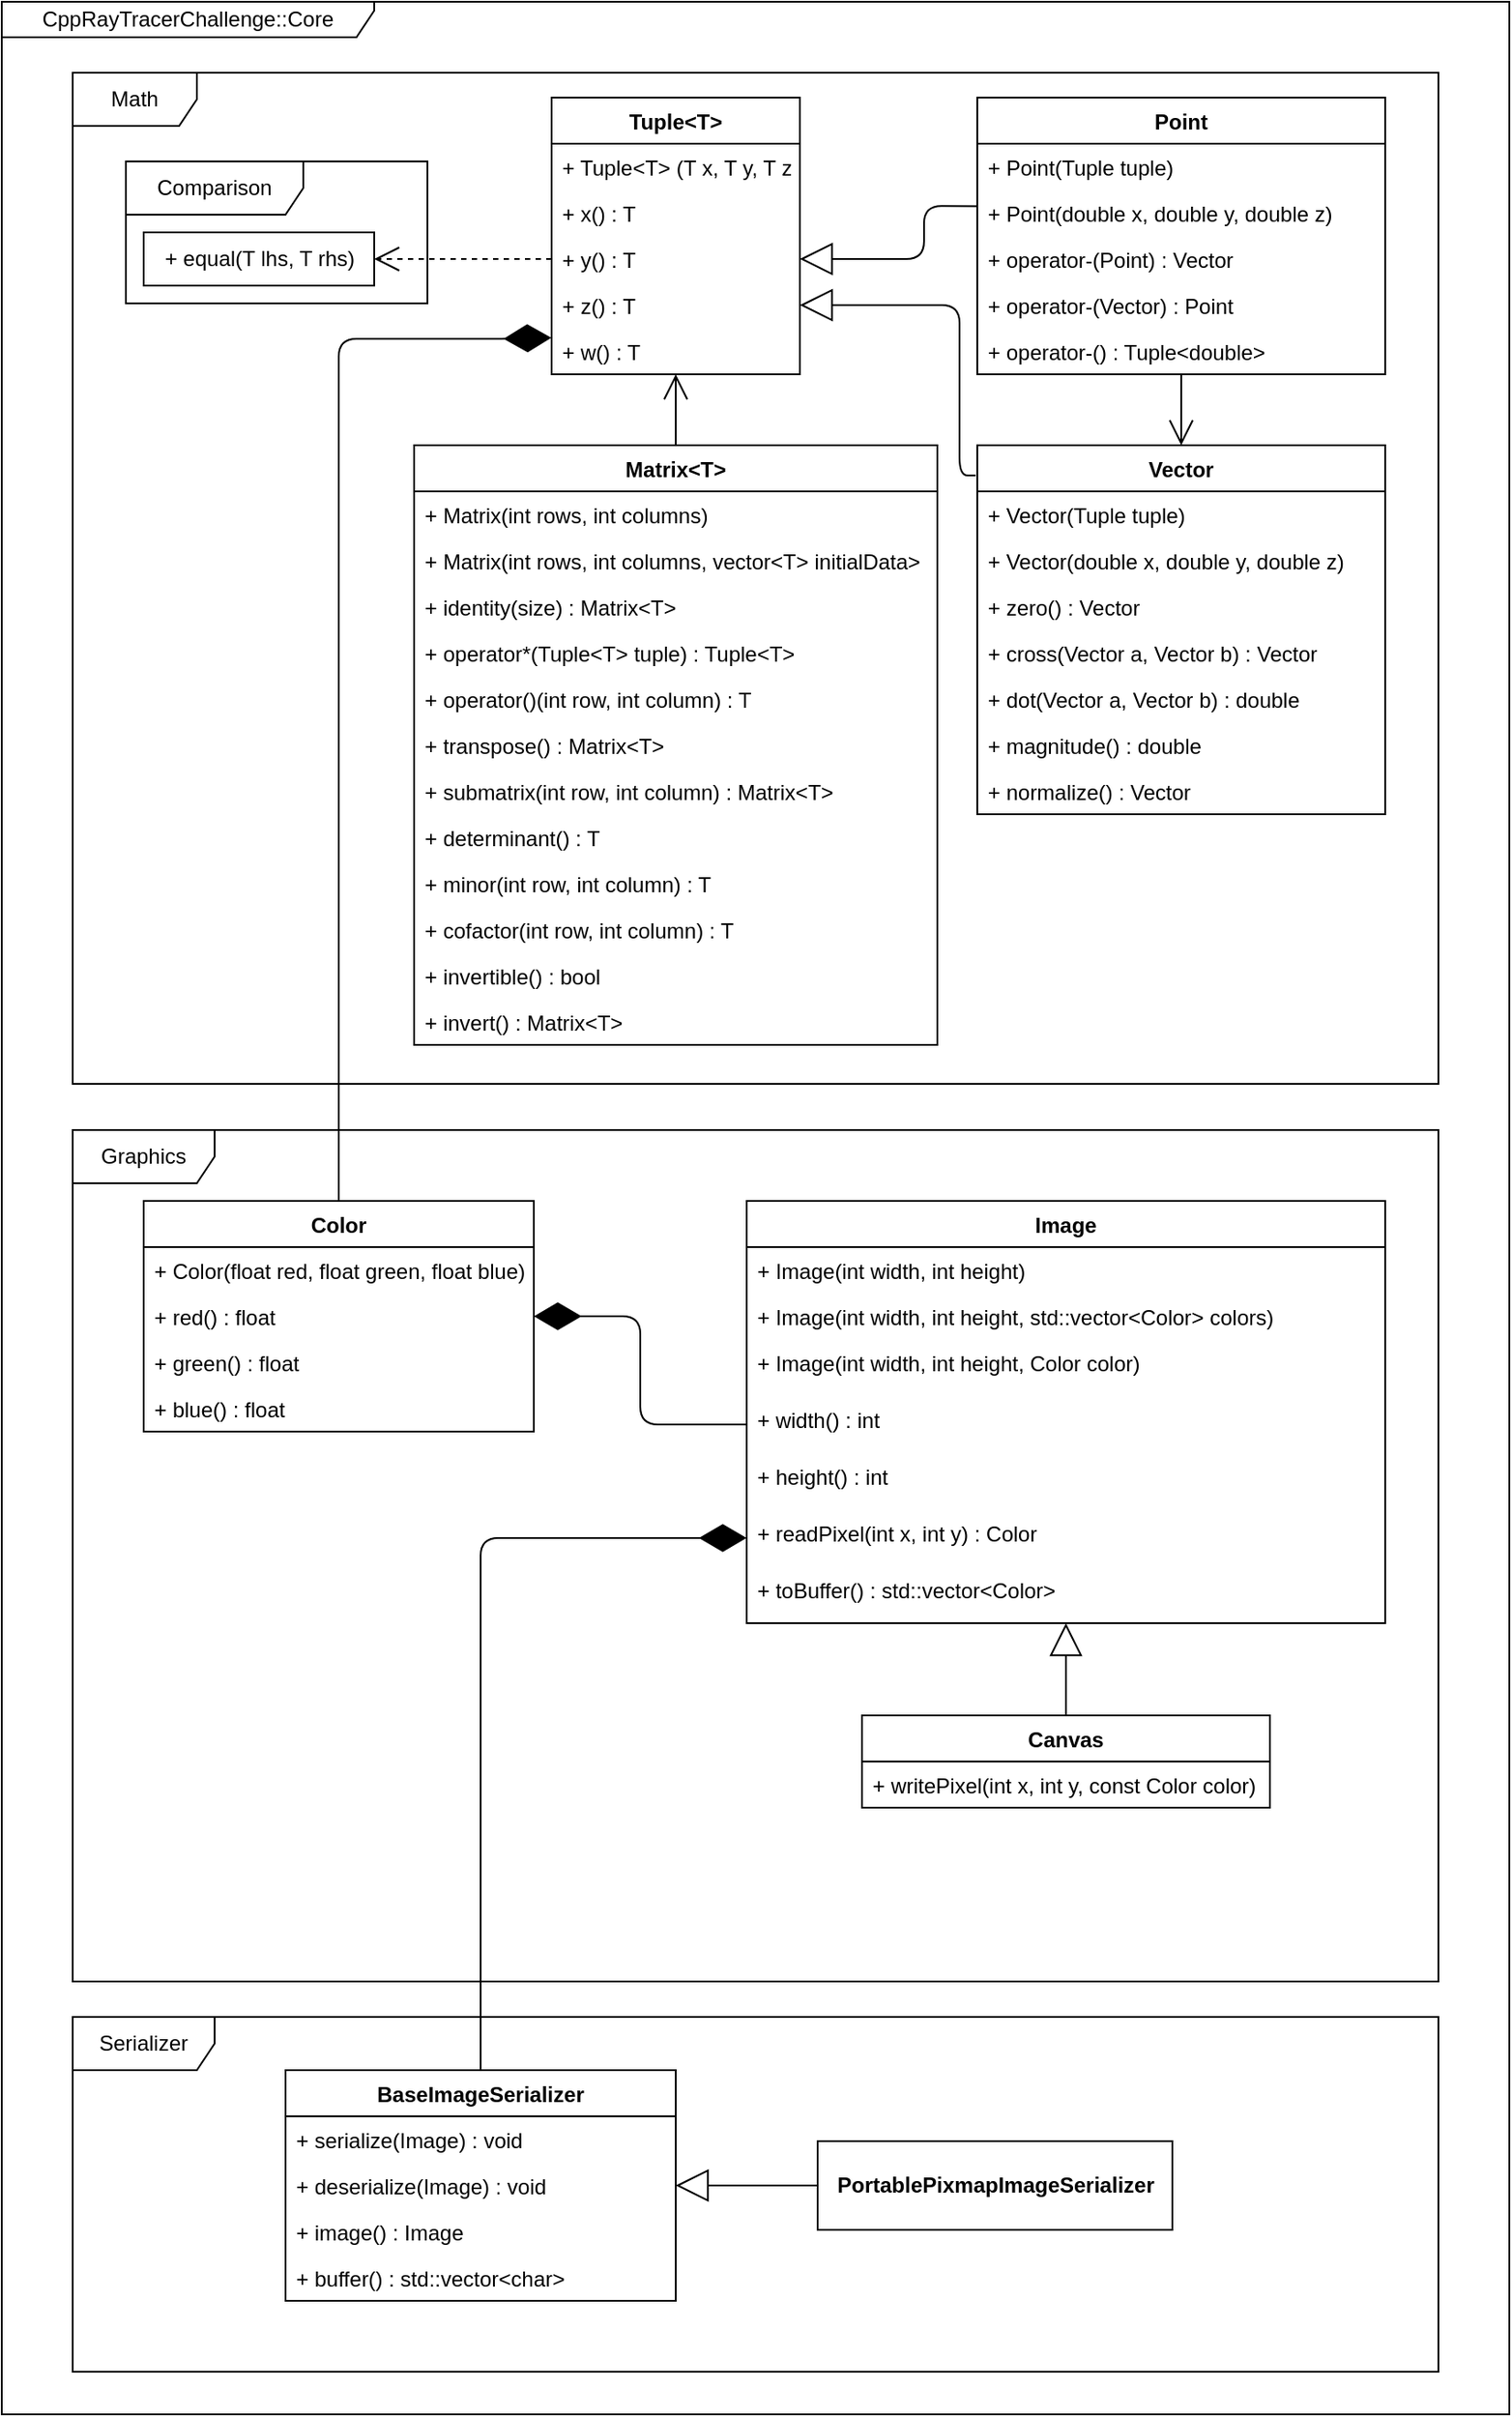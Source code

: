 <mxfile version="14.6.0"><diagram id="nn5Bj17SrMNnMcdJmBOz" name="Page-1"><mxGraphModel dx="1618" dy="2805" grid="1" gridSize="10" guides="1" tooltips="1" connect="1" arrows="1" fold="1" page="1" pageScale="1" pageWidth="850" pageHeight="1100" math="0" shadow="0"><root><mxCell id="0"/><mxCell id="1" parent="0"/><mxCell id="qW6ZxlCImox__-B0Sin3-20" value="CppRayTracerChallenge::Core" style="shape=umlFrame;whiteSpace=wrap;html=1;width=210;height=20;" parent="1" vertex="1"><mxGeometry width="850" height="1360" as="geometry"/></mxCell><mxCell id="qW6ZxlCImox__-B0Sin3-1" value="Graphics" style="shape=umlFrame;whiteSpace=wrap;html=1;width=80;height=30;" parent="1" vertex="1"><mxGeometry x="40" y="636" width="770" height="480" as="geometry"/></mxCell><mxCell id="qW6ZxlCImox__-B0Sin3-2" value="Math" style="shape=umlFrame;whiteSpace=wrap;html=1;width=70;height=30;" parent="1" vertex="1"><mxGeometry x="40" y="40" width="770" height="570" as="geometry"/></mxCell><mxCell id="qW6ZxlCImox__-B0Sin3-14" value="" style="endArrow=block;endSize=16;endFill=0;html=1;exitX=0.001;exitY=0.355;exitDx=0;exitDy=0;entryX=1;entryY=0.5;entryDx=0;entryDy=0;exitPerimeter=0;" parent="1" source="0zGpseCtfhq_ewiO13eP-45" target="0zGpseCtfhq_ewiO13eP-32" edge="1"><mxGeometry width="160" relative="1" as="geometry"><mxPoint x="550" y="115" as="sourcePoint"/><mxPoint x="320" y="300" as="targetPoint"/><Array as="points"><mxPoint x="520" y="115"/><mxPoint x="520" y="145"/></Array></mxGeometry></mxCell><mxCell id="qW6ZxlCImox__-B0Sin3-16" value="&lt;div&gt;&lt;br&gt;&lt;/div&gt;&lt;div&gt;&lt;br&gt;&lt;/div&gt;" style="edgeLabel;html=1;align=center;verticalAlign=middle;resizable=0;points=[];" parent="qW6ZxlCImox__-B0Sin3-14" vertex="1" connectable="0"><mxGeometry x="-0.227" y="2" relative="1" as="geometry"><mxPoint as="offset"/></mxGeometry></mxCell><mxCell id="qW6ZxlCImox__-B0Sin3-18" value="&lt;div&gt;&lt;br&gt;&lt;/div&gt;" style="edgeLabel;html=1;align=center;verticalAlign=middle;resizable=0;points=[];" parent="qW6ZxlCImox__-B0Sin3-14" vertex="1" connectable="0"><mxGeometry x="-0.388" y="3" relative="1" as="geometry"><mxPoint as="offset"/></mxGeometry></mxCell><mxCell id="qW6ZxlCImox__-B0Sin3-15" value="" style="endArrow=block;endSize=16;endFill=0;html=1;exitX=-0.004;exitY=0.082;exitDx=0;exitDy=0;entryX=1;entryY=0.5;entryDx=0;entryDy=0;exitPerimeter=0;" parent="1" target="0zGpseCtfhq_ewiO13eP-33" edge="1" source="0zGpseCtfhq_ewiO13eP-35"><mxGeometry width="160" relative="1" as="geometry"><mxPoint x="550.0" y="280" as="sourcePoint"/><mxPoint x="330" y="270" as="targetPoint"/><Array as="points"><mxPoint x="540" y="267"/><mxPoint x="540" y="171"/></Array></mxGeometry></mxCell><mxCell id="qW6ZxlCImox__-B0Sin3-21" value="" style="endArrow=open;endSize=12;dashed=1;html=1;exitX=0;exitY=0.5;exitDx=0;exitDy=0;entryX=1;entryY=0.5;entryDx=0;entryDy=0;" parent="1" source="0zGpseCtfhq_ewiO13eP-32" target="0zGpseCtfhq_ewiO13eP-28" edge="1"><mxGeometry width="160" relative="1" as="geometry"><mxPoint x="-110" y="380" as="sourcePoint"/><mxPoint x="210.0" y="145" as="targetPoint"/></mxGeometry></mxCell><mxCell id="qW6ZxlCImox__-B0Sin3-25" value="" style="endArrow=diamondThin;endFill=1;endSize=24;html=1;entryX=-0.001;entryY=0.208;entryDx=0;entryDy=0;exitX=0.5;exitY=0;exitDx=0;exitDy=0;entryPerimeter=0;" parent="1" source="0zGpseCtfhq_ewiO13eP-20" target="0zGpseCtfhq_ewiO13eP-34" edge="1"><mxGeometry width="160" relative="1" as="geometry"><mxPoint x="260.0" y="484" as="sourcePoint"/><mxPoint x="70" y="490" as="targetPoint"/><Array as="points"><mxPoint x="190" y="190"/><mxPoint x="280" y="190"/></Array></mxGeometry></mxCell><mxCell id="0zGpseCtfhq_ewiO13eP-2" value="" style="endArrow=open;endFill=1;endSize=12;html=1;entryX=0.5;entryY=0;entryDx=0;entryDy=0;exitX=0.5;exitY=1;exitDx=0;exitDy=0;" parent="1" source="0zGpseCtfhq_ewiO13eP-43" target="0zGpseCtfhq_ewiO13eP-35" edge="1"><mxGeometry width="160" relative="1" as="geometry"><mxPoint x="665" y="170" as="sourcePoint"/><mxPoint x="665.0" y="210" as="targetPoint"/></mxGeometry></mxCell><mxCell id="0zGpseCtfhq_ewiO13eP-7" value="Image" style="swimlane;fontStyle=1;childLayout=stackLayout;horizontal=1;startSize=26;fillColor=none;horizontalStack=0;resizeParent=1;resizeParentMax=0;resizeLast=0;collapsible=1;marginBottom=0;" parent="1" vertex="1"><mxGeometry x="420" y="676" width="360" height="238" as="geometry"/></mxCell><mxCell id="0zGpseCtfhq_ewiO13eP-8" value="+ Image(int width, int height)" style="text;strokeColor=none;fillColor=none;align=left;verticalAlign=top;spacingLeft=4;spacingRight=4;overflow=hidden;rotatable=0;points=[[0,0.5],[1,0.5]];portConstraint=eastwest;" parent="0zGpseCtfhq_ewiO13eP-7" vertex="1"><mxGeometry y="26" width="360" height="26" as="geometry"/></mxCell><mxCell id="0zGpseCtfhq_ewiO13eP-9" value="+ Image(int width, int height, std::vector&lt;Color&gt; colors)" style="text;strokeColor=none;fillColor=none;align=left;verticalAlign=top;spacingLeft=4;spacingRight=4;overflow=hidden;rotatable=0;points=[[0,0.5],[1,0.5]];portConstraint=eastwest;" parent="0zGpseCtfhq_ewiO13eP-7" vertex="1"><mxGeometry y="52" width="360" height="26" as="geometry"/></mxCell><mxCell id="0zGpseCtfhq_ewiO13eP-10" value="+ Image(int width, int height, Color color)" style="text;strokeColor=none;fillColor=none;align=left;verticalAlign=top;spacingLeft=4;spacingRight=4;overflow=hidden;rotatable=0;points=[[0,0.5],[1,0.5]];portConstraint=eastwest;" parent="0zGpseCtfhq_ewiO13eP-7" vertex="1"><mxGeometry y="78" width="360" height="32" as="geometry"/></mxCell><mxCell id="0zGpseCtfhq_ewiO13eP-11" value="+ width() : int" style="text;strokeColor=none;fillColor=none;align=left;verticalAlign=top;spacingLeft=4;spacingRight=4;overflow=hidden;rotatable=0;points=[[0,0.5],[1,0.5]];portConstraint=eastwest;" parent="0zGpseCtfhq_ewiO13eP-7" vertex="1"><mxGeometry y="110" width="360" height="32" as="geometry"/></mxCell><mxCell id="0zGpseCtfhq_ewiO13eP-12" value="+ height() : int" style="text;strokeColor=none;fillColor=none;align=left;verticalAlign=top;spacingLeft=4;spacingRight=4;overflow=hidden;rotatable=0;points=[[0,0.5],[1,0.5]];portConstraint=eastwest;" parent="0zGpseCtfhq_ewiO13eP-7" vertex="1"><mxGeometry y="142" width="360" height="32" as="geometry"/></mxCell><mxCell id="0zGpseCtfhq_ewiO13eP-13" value="+ readPixel(int x, int y) : Color" style="text;strokeColor=none;fillColor=none;align=left;verticalAlign=top;spacingLeft=4;spacingRight=4;overflow=hidden;rotatable=0;points=[[0,0.5],[1,0.5]];portConstraint=eastwest;" parent="0zGpseCtfhq_ewiO13eP-7" vertex="1"><mxGeometry y="174" width="360" height="32" as="geometry"/></mxCell><mxCell id="0zGpseCtfhq_ewiO13eP-14" value="+ toBuffer() : std::vector&lt;Color&gt;" style="text;strokeColor=none;fillColor=none;align=left;verticalAlign=top;spacingLeft=4;spacingRight=4;overflow=hidden;rotatable=0;points=[[0,0.5],[1,0.5]];portConstraint=eastwest;" parent="0zGpseCtfhq_ewiO13eP-7" vertex="1"><mxGeometry y="206" width="360" height="32" as="geometry"/></mxCell><mxCell id="0zGpseCtfhq_ewiO13eP-15" value="Canvas" style="swimlane;fontStyle=1;childLayout=stackLayout;horizontal=1;startSize=26;fillColor=none;horizontalStack=0;resizeParent=1;resizeParentMax=0;resizeLast=0;collapsible=1;marginBottom=0;" parent="1" vertex="1"><mxGeometry x="485" y="966" width="230" height="52" as="geometry"/></mxCell><mxCell id="0zGpseCtfhq_ewiO13eP-16" value="+ writePixel(int x, int y, const Color color)" style="text;strokeColor=none;fillColor=none;align=left;verticalAlign=top;spacingLeft=4;spacingRight=4;overflow=hidden;rotatable=0;points=[[0,0.5],[1,0.5]];portConstraint=eastwest;" parent="0zGpseCtfhq_ewiO13eP-15" vertex="1"><mxGeometry y="26" width="230" height="26" as="geometry"/></mxCell><mxCell id="0zGpseCtfhq_ewiO13eP-19" value="" style="endArrow=block;endSize=16;endFill=0;html=1;exitX=0.5;exitY=0;exitDx=0;exitDy=0;" parent="1" source="0zGpseCtfhq_ewiO13eP-15" target="0zGpseCtfhq_ewiO13eP-14" edge="1"><mxGeometry width="160" relative="1" as="geometry"><mxPoint x="120" y="976" as="sourcePoint"/><mxPoint x="280" y="976" as="targetPoint"/></mxGeometry></mxCell><mxCell id="0zGpseCtfhq_ewiO13eP-20" value="Color" style="swimlane;fontStyle=1;childLayout=stackLayout;horizontal=1;startSize=26;fillColor=none;horizontalStack=0;resizeParent=1;resizeParentMax=0;resizeLast=0;collapsible=1;marginBottom=0;" parent="1" vertex="1"><mxGeometry x="80" y="676" width="220" height="130" as="geometry"/></mxCell><mxCell id="0zGpseCtfhq_ewiO13eP-21" value="+ Color(float red, float green, float blue)" style="text;strokeColor=none;fillColor=none;align=left;verticalAlign=top;spacingLeft=4;spacingRight=4;overflow=hidden;rotatable=0;points=[[0,0.5],[1,0.5]];portConstraint=eastwest;" parent="0zGpseCtfhq_ewiO13eP-20" vertex="1"><mxGeometry y="26" width="220" height="26" as="geometry"/></mxCell><mxCell id="0zGpseCtfhq_ewiO13eP-22" value="+ red() : float" style="text;strokeColor=none;fillColor=none;align=left;verticalAlign=top;spacingLeft=4;spacingRight=4;overflow=hidden;rotatable=0;points=[[0,0.5],[1,0.5]];portConstraint=eastwest;" parent="0zGpseCtfhq_ewiO13eP-20" vertex="1"><mxGeometry y="52" width="220" height="26" as="geometry"/></mxCell><mxCell id="0zGpseCtfhq_ewiO13eP-23" value="+ green() : float" style="text;strokeColor=none;fillColor=none;align=left;verticalAlign=top;spacingLeft=4;spacingRight=4;overflow=hidden;rotatable=0;points=[[0,0.5],[1,0.5]];portConstraint=eastwest;" parent="0zGpseCtfhq_ewiO13eP-20" vertex="1"><mxGeometry y="78" width="220" height="26" as="geometry"/></mxCell><mxCell id="0zGpseCtfhq_ewiO13eP-24" value="+ blue() : float" style="text;strokeColor=none;fillColor=none;align=left;verticalAlign=top;spacingLeft=4;spacingRight=4;overflow=hidden;rotatable=0;points=[[0,0.5],[1,0.5]];portConstraint=eastwest;" parent="0zGpseCtfhq_ewiO13eP-20" vertex="1"><mxGeometry y="104" width="220" height="26" as="geometry"/></mxCell><mxCell id="0zGpseCtfhq_ewiO13eP-25" value="" style="endArrow=diamondThin;endFill=1;endSize=24;html=1;exitX=0;exitY=0.5;exitDx=0;exitDy=0;entryX=1;entryY=0.5;entryDx=0;entryDy=0;" parent="1" source="0zGpseCtfhq_ewiO13eP-11" target="0zGpseCtfhq_ewiO13eP-20" edge="1"><mxGeometry width="160" relative="1" as="geometry"><mxPoint x="-90" y="866" as="sourcePoint"/><mxPoint x="70" y="866" as="targetPoint"/><Array as="points"><mxPoint x="360" y="802"/><mxPoint x="360" y="741"/></Array></mxGeometry></mxCell><mxCell id="0zGpseCtfhq_ewiO13eP-27" value="Comparison" style="shape=umlFrame;whiteSpace=wrap;html=1;width=100;height=30;" parent="1" vertex="1"><mxGeometry x="70" y="90" width="170" height="80" as="geometry"/></mxCell><mxCell id="0zGpseCtfhq_ewiO13eP-28" value="+ equal(T lhs, T rhs)" style="html=1;" parent="1" vertex="1"><mxGeometry x="80" y="130" width="130" height="30" as="geometry"/></mxCell><mxCell id="0zGpseCtfhq_ewiO13eP-29" value="Tuple&lt;T&gt;" style="swimlane;fontStyle=1;childLayout=stackLayout;horizontal=1;startSize=26;fillColor=none;horizontalStack=0;resizeParent=1;resizeParentMax=0;resizeLast=0;collapsible=1;marginBottom=0;" parent="1" vertex="1"><mxGeometry x="310" y="54" width="140" height="156" as="geometry"/></mxCell><mxCell id="0zGpseCtfhq_ewiO13eP-30" value="+ Tuple&lt;T&gt; (T x, T y, T z, T w)" style="text;strokeColor=none;fillColor=none;align=left;verticalAlign=top;spacingLeft=4;spacingRight=4;overflow=hidden;rotatable=0;points=[[0,0.5],[1,0.5]];portConstraint=eastwest;" parent="0zGpseCtfhq_ewiO13eP-29" vertex="1"><mxGeometry y="26" width="140" height="26" as="geometry"/></mxCell><mxCell id="0zGpseCtfhq_ewiO13eP-31" value="+ x() : T" style="text;strokeColor=none;fillColor=none;align=left;verticalAlign=top;spacingLeft=4;spacingRight=4;overflow=hidden;rotatable=0;points=[[0,0.5],[1,0.5]];portConstraint=eastwest;" parent="0zGpseCtfhq_ewiO13eP-29" vertex="1"><mxGeometry y="52" width="140" height="26" as="geometry"/></mxCell><mxCell id="0zGpseCtfhq_ewiO13eP-32" value="+ y() : T" style="text;strokeColor=none;fillColor=none;align=left;verticalAlign=top;spacingLeft=4;spacingRight=4;overflow=hidden;rotatable=0;points=[[0,0.5],[1,0.5]];portConstraint=eastwest;" parent="0zGpseCtfhq_ewiO13eP-29" vertex="1"><mxGeometry y="78" width="140" height="26" as="geometry"/></mxCell><mxCell id="0zGpseCtfhq_ewiO13eP-33" value="+ z() : T" style="text;strokeColor=none;fillColor=none;align=left;verticalAlign=top;spacingLeft=4;spacingRight=4;overflow=hidden;rotatable=0;points=[[0,0.5],[1,0.5]];portConstraint=eastwest;" parent="0zGpseCtfhq_ewiO13eP-29" vertex="1"><mxGeometry y="104" width="140" height="26" as="geometry"/></mxCell><mxCell id="0zGpseCtfhq_ewiO13eP-34" value="+ w() : T" style="text;strokeColor=none;fillColor=none;align=left;verticalAlign=top;spacingLeft=4;spacingRight=4;overflow=hidden;rotatable=0;points=[[0,0.5],[1,0.5]];portConstraint=eastwest;" parent="0zGpseCtfhq_ewiO13eP-29" vertex="1"><mxGeometry y="130" width="140" height="26" as="geometry"/></mxCell><mxCell id="0zGpseCtfhq_ewiO13eP-35" value="Vector" style="swimlane;fontStyle=1;childLayout=stackLayout;horizontal=1;startSize=26;fillColor=none;horizontalStack=0;resizeParent=1;resizeParentMax=0;resizeLast=0;collapsible=1;marginBottom=0;" parent="1" vertex="1"><mxGeometry x="550" y="250" width="230" height="208" as="geometry"/></mxCell><mxCell id="0zGpseCtfhq_ewiO13eP-36" value="+ Vector(Tuple tuple)" style="text;strokeColor=none;fillColor=none;align=left;verticalAlign=top;spacingLeft=4;spacingRight=4;overflow=hidden;rotatable=0;points=[[0,0.5],[1,0.5]];portConstraint=eastwest;" parent="0zGpseCtfhq_ewiO13eP-35" vertex="1"><mxGeometry y="26" width="230" height="26" as="geometry"/></mxCell><mxCell id="0zGpseCtfhq_ewiO13eP-37" value="+ Vector(double x, double y, double z)" style="text;strokeColor=none;fillColor=none;align=left;verticalAlign=top;spacingLeft=4;spacingRight=4;overflow=hidden;rotatable=0;points=[[0,0.5],[1,0.5]];portConstraint=eastwest;" parent="0zGpseCtfhq_ewiO13eP-35" vertex="1"><mxGeometry y="52" width="230" height="26" as="geometry"/></mxCell><mxCell id="0zGpseCtfhq_ewiO13eP-38" value="+ zero() : Vector" style="text;strokeColor=none;fillColor=none;align=left;verticalAlign=top;spacingLeft=4;spacingRight=4;overflow=hidden;rotatable=0;points=[[0,0.5],[1,0.5]];portConstraint=eastwest;" parent="0zGpseCtfhq_ewiO13eP-35" vertex="1"><mxGeometry y="78" width="230" height="26" as="geometry"/></mxCell><mxCell id="0zGpseCtfhq_ewiO13eP-39" value="+ cross(Vector a, Vector b) : Vector" style="text;strokeColor=none;fillColor=none;align=left;verticalAlign=top;spacingLeft=4;spacingRight=4;overflow=hidden;rotatable=0;points=[[0,0.5],[1,0.5]];portConstraint=eastwest;" parent="0zGpseCtfhq_ewiO13eP-35" vertex="1"><mxGeometry y="104" width="230" height="26" as="geometry"/></mxCell><mxCell id="0zGpseCtfhq_ewiO13eP-40" value="+ dot(Vector a, Vector b) : double" style="text;strokeColor=none;fillColor=none;align=left;verticalAlign=top;spacingLeft=4;spacingRight=4;overflow=hidden;rotatable=0;points=[[0,0.5],[1,0.5]];portConstraint=eastwest;" parent="0zGpseCtfhq_ewiO13eP-35" vertex="1"><mxGeometry y="130" width="230" height="26" as="geometry"/></mxCell><mxCell id="0zGpseCtfhq_ewiO13eP-41" value="+ magnitude() : double" style="text;strokeColor=none;fillColor=none;align=left;verticalAlign=top;spacingLeft=4;spacingRight=4;overflow=hidden;rotatable=0;points=[[0,0.5],[1,0.5]];portConstraint=eastwest;" parent="0zGpseCtfhq_ewiO13eP-35" vertex="1"><mxGeometry y="156" width="230" height="26" as="geometry"/></mxCell><mxCell id="0zGpseCtfhq_ewiO13eP-42" value="+ normalize() : Vector" style="text;strokeColor=none;fillColor=none;align=left;verticalAlign=top;spacingLeft=4;spacingRight=4;overflow=hidden;rotatable=0;points=[[0,0.5],[1,0.5]];portConstraint=eastwest;" parent="0zGpseCtfhq_ewiO13eP-35" vertex="1"><mxGeometry y="182" width="230" height="26" as="geometry"/></mxCell><mxCell id="0zGpseCtfhq_ewiO13eP-43" value="Point" style="swimlane;fontStyle=1;childLayout=stackLayout;horizontal=1;startSize=26;fillColor=none;horizontalStack=0;resizeParent=1;resizeParentMax=0;resizeLast=0;collapsible=1;marginBottom=0;" parent="1" vertex="1"><mxGeometry x="550" y="54" width="230" height="156" as="geometry"/></mxCell><mxCell id="0zGpseCtfhq_ewiO13eP-44" value="+ Point(Tuple tuple)" style="text;strokeColor=none;fillColor=none;align=left;verticalAlign=top;spacingLeft=4;spacingRight=4;overflow=hidden;rotatable=0;points=[[0,0.5],[1,0.5]];portConstraint=eastwest;" parent="0zGpseCtfhq_ewiO13eP-43" vertex="1"><mxGeometry y="26" width="230" height="26" as="geometry"/></mxCell><mxCell id="0zGpseCtfhq_ewiO13eP-45" value="+ Point(double x, double y, double z)" style="text;strokeColor=none;fillColor=none;align=left;verticalAlign=top;spacingLeft=4;spacingRight=4;overflow=hidden;rotatable=0;points=[[0,0.5],[1,0.5]];portConstraint=eastwest;" parent="0zGpseCtfhq_ewiO13eP-43" vertex="1"><mxGeometry y="52" width="230" height="26" as="geometry"/></mxCell><mxCell id="0zGpseCtfhq_ewiO13eP-46" value="+ operator-(Point) : Vector" style="text;strokeColor=none;fillColor=none;align=left;verticalAlign=top;spacingLeft=4;spacingRight=4;overflow=hidden;rotatable=0;points=[[0,0.5],[1,0.5]];portConstraint=eastwest;" parent="0zGpseCtfhq_ewiO13eP-43" vertex="1"><mxGeometry y="78" width="230" height="26" as="geometry"/></mxCell><mxCell id="0zGpseCtfhq_ewiO13eP-47" value="+ operator-(Vector) : Point" style="text;strokeColor=none;fillColor=none;align=left;verticalAlign=top;spacingLeft=4;spacingRight=4;overflow=hidden;rotatable=0;points=[[0,0.5],[1,0.5]];portConstraint=eastwest;" parent="0zGpseCtfhq_ewiO13eP-43" vertex="1"><mxGeometry y="104" width="230" height="26" as="geometry"/></mxCell><mxCell id="0zGpseCtfhq_ewiO13eP-48" value="+ operator-() : Tuple&lt;double&gt;" style="text;strokeColor=none;fillColor=none;align=left;verticalAlign=top;spacingLeft=4;spacingRight=4;overflow=hidden;rotatable=0;points=[[0,0.5],[1,0.5]];portConstraint=eastwest;" parent="0zGpseCtfhq_ewiO13eP-43" vertex="1"><mxGeometry y="130" width="230" height="26" as="geometry"/></mxCell><mxCell id="0zGpseCtfhq_ewiO13eP-49" value="Serializer" style="shape=umlFrame;whiteSpace=wrap;html=1;width=80;height=30;" parent="1" vertex="1"><mxGeometry x="40" y="1136" width="770" height="200" as="geometry"/></mxCell><mxCell id="0zGpseCtfhq_ewiO13eP-50" value="BaseImageSerializer" style="swimlane;fontStyle=1;childLayout=stackLayout;horizontal=1;startSize=26;fillColor=none;horizontalStack=0;resizeParent=1;resizeParentMax=0;resizeLast=0;collapsible=1;marginBottom=0;" parent="1" vertex="1"><mxGeometry x="160" y="1166" width="220" height="130" as="geometry"/></mxCell><mxCell id="0zGpseCtfhq_ewiO13eP-51" value="+ serialize(Image) : void" style="text;strokeColor=none;fillColor=none;align=left;verticalAlign=top;spacingLeft=4;spacingRight=4;overflow=hidden;rotatable=0;points=[[0,0.5],[1,0.5]];portConstraint=eastwest;" parent="0zGpseCtfhq_ewiO13eP-50" vertex="1"><mxGeometry y="26" width="220" height="26" as="geometry"/></mxCell><mxCell id="0zGpseCtfhq_ewiO13eP-52" value="+ deserialize(Image) : void" style="text;strokeColor=none;fillColor=none;align=left;verticalAlign=top;spacingLeft=4;spacingRight=4;overflow=hidden;rotatable=0;points=[[0,0.5],[1,0.5]];portConstraint=eastwest;" parent="0zGpseCtfhq_ewiO13eP-50" vertex="1"><mxGeometry y="52" width="220" height="26" as="geometry"/></mxCell><mxCell id="0zGpseCtfhq_ewiO13eP-53" value="+ image() : Image" style="text;strokeColor=none;fillColor=none;align=left;verticalAlign=top;spacingLeft=4;spacingRight=4;overflow=hidden;rotatable=0;points=[[0,0.5],[1,0.5]];portConstraint=eastwest;" parent="0zGpseCtfhq_ewiO13eP-50" vertex="1"><mxGeometry y="78" width="220" height="26" as="geometry"/></mxCell><mxCell id="0zGpseCtfhq_ewiO13eP-56" value="+ buffer() : std::vector&lt;char&gt;" style="text;strokeColor=none;fillColor=none;align=left;verticalAlign=top;spacingLeft=4;spacingRight=4;overflow=hidden;rotatable=0;points=[[0,0.5],[1,0.5]];portConstraint=eastwest;" parent="0zGpseCtfhq_ewiO13eP-50" vertex="1"><mxGeometry y="104" width="220" height="26" as="geometry"/></mxCell><mxCell id="0zGpseCtfhq_ewiO13eP-61" value="&lt;b&gt;PortablePixmapImageSerializer&lt;/b&gt;" style="html=1;" parent="1" vertex="1"><mxGeometry x="460" y="1206" width="200" height="50" as="geometry"/></mxCell><mxCell id="0zGpseCtfhq_ewiO13eP-62" value="" style="endArrow=block;endSize=16;endFill=0;html=1;exitX=0;exitY=0.5;exitDx=0;exitDy=0;entryX=1;entryY=0.5;entryDx=0;entryDy=0;" parent="1" source="0zGpseCtfhq_ewiO13eP-61" target="0zGpseCtfhq_ewiO13eP-52" edge="1"><mxGeometry width="160" relative="1" as="geometry"><mxPoint x="420" y="1296" as="sourcePoint"/><mxPoint x="580" y="1296" as="targetPoint"/></mxGeometry></mxCell><mxCell id="0zGpseCtfhq_ewiO13eP-63" value="" style="endArrow=diamondThin;endFill=1;endSize=24;html=1;entryX=0;entryY=0.5;entryDx=0;entryDy=0;exitX=0.5;exitY=0;exitDx=0;exitDy=0;" parent="1" source="0zGpseCtfhq_ewiO13eP-50" target="0zGpseCtfhq_ewiO13eP-13" edge="1"><mxGeometry width="160" relative="1" as="geometry"><mxPoint x="-10" y="976" as="sourcePoint"/><mxPoint x="150" y="976" as="targetPoint"/><Array as="points"><mxPoint x="270" y="866"/></Array></mxGeometry></mxCell><mxCell id="YsWLu3nLMY-qdVbtaFRO-1" value="Matrix&lt;T&gt;" style="swimlane;fontStyle=1;childLayout=stackLayout;horizontal=1;startSize=26;fillColor=none;horizontalStack=0;resizeParent=1;resizeParentMax=0;resizeLast=0;collapsible=1;marginBottom=0;" vertex="1" parent="1"><mxGeometry x="232.5" y="250" width="295" height="338" as="geometry"/></mxCell><mxCell id="YsWLu3nLMY-qdVbtaFRO-2" value="+ Matrix(int rows, int columns)" style="text;strokeColor=none;fillColor=none;align=left;verticalAlign=top;spacingLeft=4;spacingRight=4;overflow=hidden;rotatable=0;points=[[0,0.5],[1,0.5]];portConstraint=eastwest;" vertex="1" parent="YsWLu3nLMY-qdVbtaFRO-1"><mxGeometry y="26" width="295" height="26" as="geometry"/></mxCell><mxCell id="YsWLu3nLMY-qdVbtaFRO-3" value="+ Matrix(int rows, int columns, vector&lt;T&gt; initialData&gt;" style="text;strokeColor=none;fillColor=none;align=left;verticalAlign=top;spacingLeft=4;spacingRight=4;overflow=hidden;rotatable=0;points=[[0,0.5],[1,0.5]];portConstraint=eastwest;" vertex="1" parent="YsWLu3nLMY-qdVbtaFRO-1"><mxGeometry y="52" width="295" height="26" as="geometry"/></mxCell><mxCell id="YsWLu3nLMY-qdVbtaFRO-4" value="+ identity(size) : Matrix&lt;T&gt;" style="text;strokeColor=none;fillColor=none;align=left;verticalAlign=top;spacingLeft=4;spacingRight=4;overflow=hidden;rotatable=0;points=[[0,0.5],[1,0.5]];portConstraint=eastwest;" vertex="1" parent="YsWLu3nLMY-qdVbtaFRO-1"><mxGeometry y="78" width="295" height="26" as="geometry"/></mxCell><mxCell id="YsWLu3nLMY-qdVbtaFRO-16" value="+ operator*(Tuple&lt;T&gt; tuple) : Tuple&lt;T&gt;" style="text;strokeColor=none;fillColor=none;align=left;verticalAlign=top;spacingLeft=4;spacingRight=4;overflow=hidden;rotatable=0;points=[[0,0.5],[1,0.5]];portConstraint=eastwest;" vertex="1" parent="YsWLu3nLMY-qdVbtaFRO-1"><mxGeometry y="104" width="295" height="26" as="geometry"/></mxCell><mxCell id="YsWLu3nLMY-qdVbtaFRO-5" value="+ operator()(int row, int column) : T" style="text;strokeColor=none;fillColor=none;align=left;verticalAlign=top;spacingLeft=4;spacingRight=4;overflow=hidden;rotatable=0;points=[[0,0.5],[1,0.5]];portConstraint=eastwest;" vertex="1" parent="YsWLu3nLMY-qdVbtaFRO-1"><mxGeometry y="130" width="295" height="26" as="geometry"/></mxCell><mxCell id="YsWLu3nLMY-qdVbtaFRO-6" value="+ transpose() : Matrix&lt;T&gt;" style="text;strokeColor=none;fillColor=none;align=left;verticalAlign=top;spacingLeft=4;spacingRight=4;overflow=hidden;rotatable=0;points=[[0,0.5],[1,0.5]];portConstraint=eastwest;" vertex="1" parent="YsWLu3nLMY-qdVbtaFRO-1"><mxGeometry y="156" width="295" height="26" as="geometry"/></mxCell><mxCell id="YsWLu3nLMY-qdVbtaFRO-7" value="+ submatrix(int row, int column) : Matrix&lt;T&gt;" style="text;strokeColor=none;fillColor=none;align=left;verticalAlign=top;spacingLeft=4;spacingRight=4;overflow=hidden;rotatable=0;points=[[0,0.5],[1,0.5]];portConstraint=eastwest;" vertex="1" parent="YsWLu3nLMY-qdVbtaFRO-1"><mxGeometry y="182" width="295" height="26" as="geometry"/></mxCell><mxCell id="YsWLu3nLMY-qdVbtaFRO-8" value="+ determinant() : T" style="text;strokeColor=none;fillColor=none;align=left;verticalAlign=top;spacingLeft=4;spacingRight=4;overflow=hidden;rotatable=0;points=[[0,0.5],[1,0.5]];portConstraint=eastwest;" vertex="1" parent="YsWLu3nLMY-qdVbtaFRO-1"><mxGeometry y="208" width="295" height="26" as="geometry"/></mxCell><mxCell id="YsWLu3nLMY-qdVbtaFRO-12" value="+ minor(int row, int column) : T" style="text;strokeColor=none;fillColor=none;align=left;verticalAlign=top;spacingLeft=4;spacingRight=4;overflow=hidden;rotatable=0;points=[[0,0.5],[1,0.5]];portConstraint=eastwest;" vertex="1" parent="YsWLu3nLMY-qdVbtaFRO-1"><mxGeometry y="234" width="295" height="26" as="geometry"/></mxCell><mxCell id="YsWLu3nLMY-qdVbtaFRO-13" value="+ cofactor(int row, int column) : T" style="text;strokeColor=none;fillColor=none;align=left;verticalAlign=top;spacingLeft=4;spacingRight=4;overflow=hidden;rotatable=0;points=[[0,0.5],[1,0.5]];portConstraint=eastwest;" vertex="1" parent="YsWLu3nLMY-qdVbtaFRO-1"><mxGeometry y="260" width="295" height="26" as="geometry"/></mxCell><mxCell id="YsWLu3nLMY-qdVbtaFRO-14" value="+ invertible() : bool" style="text;strokeColor=none;fillColor=none;align=left;verticalAlign=top;spacingLeft=4;spacingRight=4;overflow=hidden;rotatable=0;points=[[0,0.5],[1,0.5]];portConstraint=eastwest;" vertex="1" parent="YsWLu3nLMY-qdVbtaFRO-1"><mxGeometry y="286" width="295" height="26" as="geometry"/></mxCell><mxCell id="YsWLu3nLMY-qdVbtaFRO-15" value="+ invert() : Matrix&lt;T&gt;" style="text;strokeColor=none;fillColor=none;align=left;verticalAlign=top;spacingLeft=4;spacingRight=4;overflow=hidden;rotatable=0;points=[[0,0.5],[1,0.5]];portConstraint=eastwest;" vertex="1" parent="YsWLu3nLMY-qdVbtaFRO-1"><mxGeometry y="312" width="295" height="26" as="geometry"/></mxCell><mxCell id="YsWLu3nLMY-qdVbtaFRO-9" value="" style="endArrow=open;endFill=1;endSize=12;html=1;entryX=0.5;entryY=1;entryDx=0;entryDy=0;exitX=0.5;exitY=0;exitDx=0;exitDy=0;" edge="1" parent="1" source="YsWLu3nLMY-qdVbtaFRO-1" target="0zGpseCtfhq_ewiO13eP-29"><mxGeometry width="160" relative="1" as="geometry"><mxPoint x="410" y="210" as="sourcePoint"/><mxPoint x="410" y="250" as="targetPoint"/></mxGeometry></mxCell></root></mxGraphModel></diagram></mxfile>